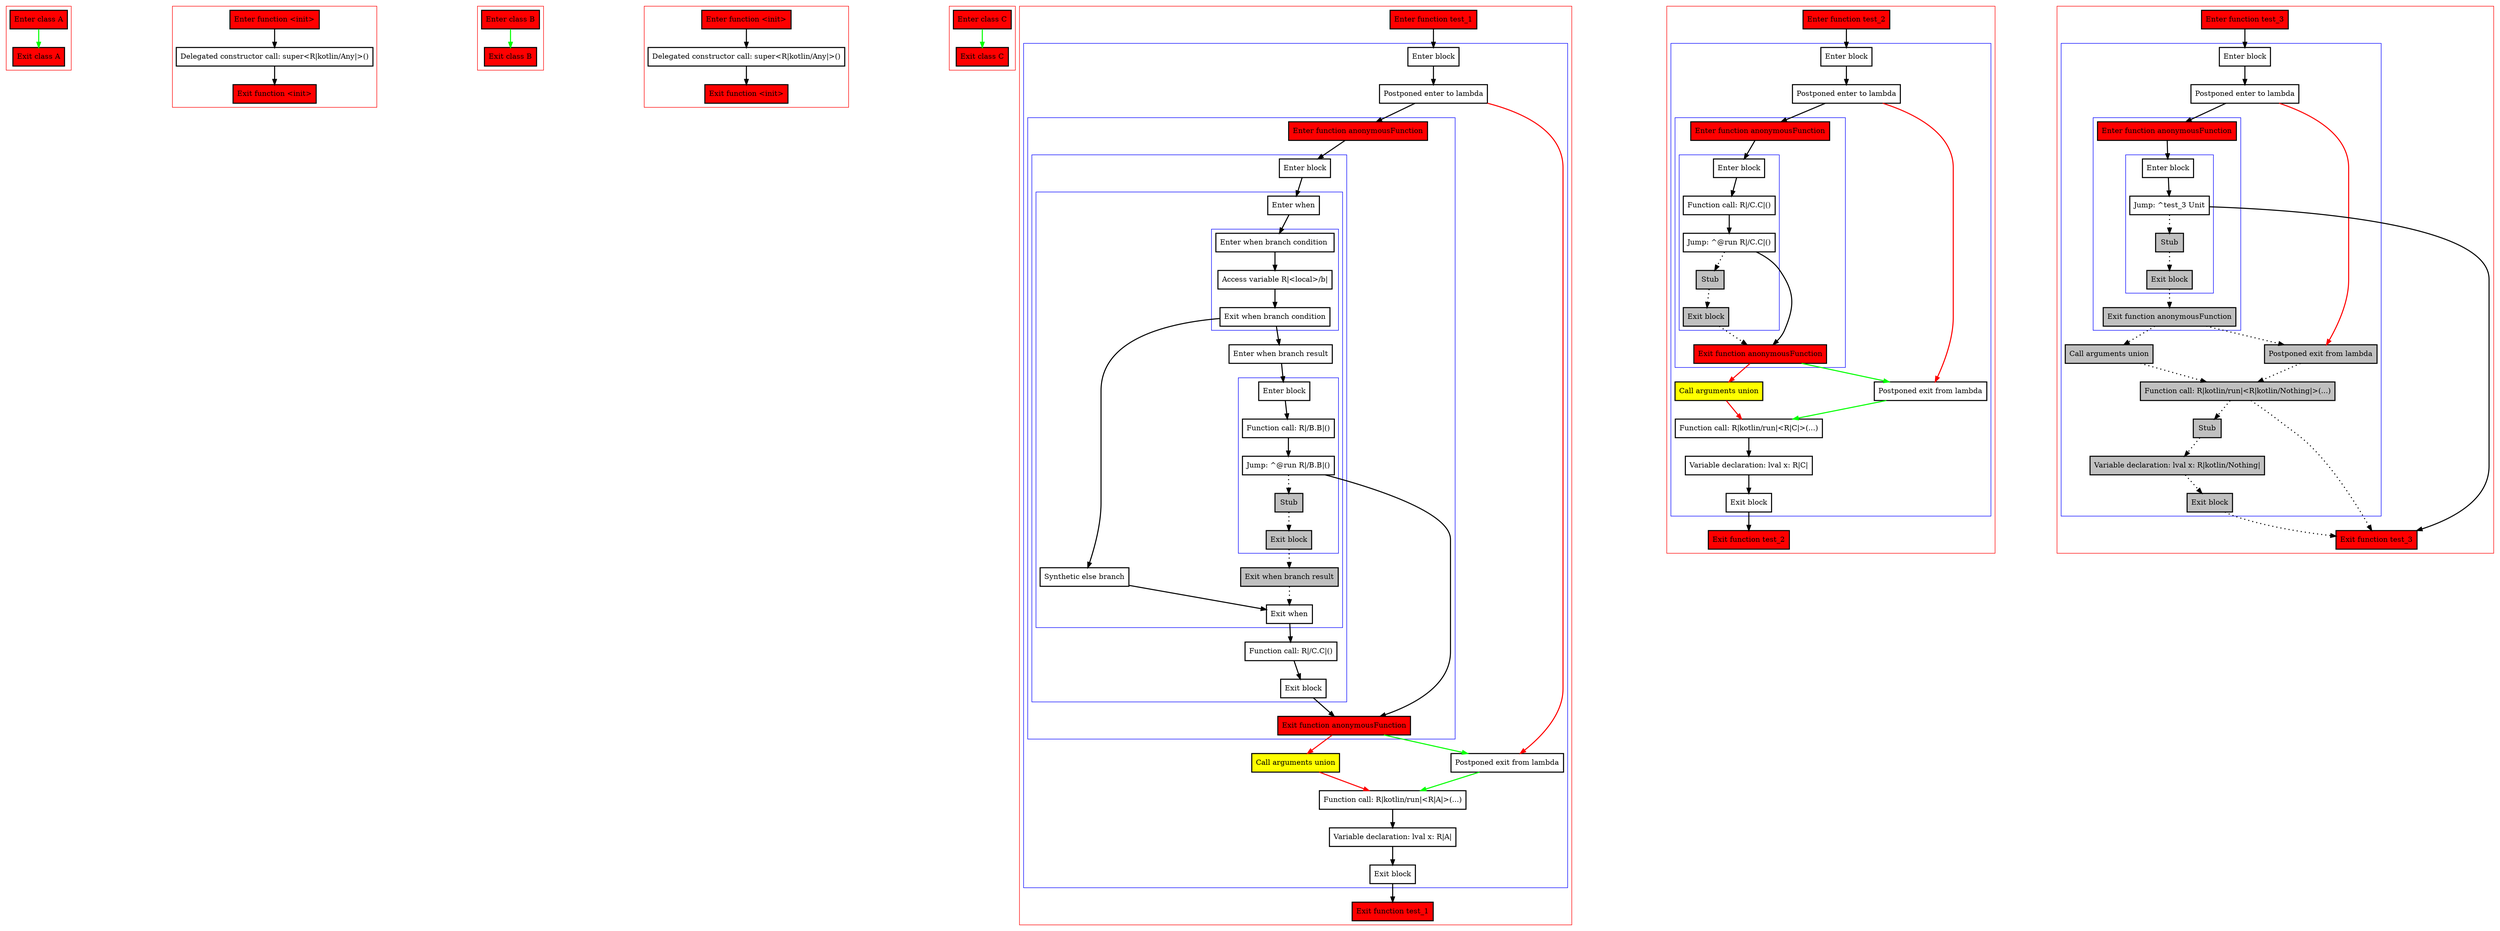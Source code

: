 digraph returnValuesFromLambda_kt {
    graph [nodesep=3]
    node [shape=box penwidth=2]
    edge [penwidth=2]

    subgraph cluster_0 {
        color=red
        0 [label="Enter class A" style="filled" fillcolor=red];
        1 [label="Exit class A" style="filled" fillcolor=red];
    }
    0 -> {1} [color=green];

    subgraph cluster_1 {
        color=red
        2 [label="Enter function <init>" style="filled" fillcolor=red];
        3 [label="Delegated constructor call: super<R|kotlin/Any|>()"];
        4 [label="Exit function <init>" style="filled" fillcolor=red];
    }
    2 -> {3};
    3 -> {4};

    subgraph cluster_2 {
        color=red
        5 [label="Enter class B" style="filled" fillcolor=red];
        6 [label="Exit class B" style="filled" fillcolor=red];
    }
    5 -> {6} [color=green];

    subgraph cluster_3 {
        color=red
        7 [label="Enter function <init>" style="filled" fillcolor=red];
        8 [label="Delegated constructor call: super<R|kotlin/Any|>()"];
        9 [label="Exit function <init>" style="filled" fillcolor=red];
    }
    7 -> {8};
    8 -> {9};

    subgraph cluster_4 {
        color=red
        10 [label="Enter class C" style="filled" fillcolor=red];
        11 [label="Exit class C" style="filled" fillcolor=red];
    }
    10 -> {11} [color=green];

    subgraph cluster_5 {
        color=red
        12 [label="Enter function test_1" style="filled" fillcolor=red];
        subgraph cluster_6 {
            color=blue
            13 [label="Enter block"];
            14 [label="Postponed enter to lambda"];
            subgraph cluster_7 {
                color=blue
                21 [label="Enter function anonymousFunction" style="filled" fillcolor=red];
                subgraph cluster_8 {
                    color=blue
                    22 [label="Enter block"];
                    subgraph cluster_9 {
                        color=blue
                        23 [label="Enter when"];
                        subgraph cluster_10 {
                            color=blue
                            24 [label="Enter when branch condition "];
                            25 [label="Access variable R|<local>/b|"];
                            26 [label="Exit when branch condition"];
                        }
                        27 [label="Synthetic else branch"];
                        28 [label="Enter when branch result"];
                        subgraph cluster_11 {
                            color=blue
                            29 [label="Enter block"];
                            30 [label="Function call: R|/B.B|()"];
                            31 [label="Jump: ^@run R|/B.B|()"];
                            32 [label="Stub" style="filled" fillcolor=gray];
                            33 [label="Exit block" style="filled" fillcolor=gray];
                        }
                        34 [label="Exit when branch result" style="filled" fillcolor=gray];
                        35 [label="Exit when"];
                    }
                    36 [label="Function call: R|/C.C|()"];
                    37 [label="Exit block"];
                }
                38 [label="Exit function anonymousFunction" style="filled" fillcolor=red];
            }
            15 [label="Call arguments union" style="filled" fillcolor=yellow];
            16 [label="Postponed exit from lambda"];
            17 [label="Function call: R|kotlin/run|<R|A|>(...)"];
            18 [label="Variable declaration: lval x: R|A|"];
            19 [label="Exit block"];
        }
        20 [label="Exit function test_1" style="filled" fillcolor=red];
    }
    12 -> {13};
    13 -> {14};
    14 -> {21};
    14 -> {16} [color=red];
    15 -> {17} [color=red];
    16 -> {17} [color=green];
    17 -> {18};
    18 -> {19};
    19 -> {20};
    21 -> {22};
    22 -> {23};
    23 -> {24};
    24 -> {25};
    25 -> {26};
    26 -> {28 27};
    27 -> {35};
    28 -> {29};
    29 -> {30};
    30 -> {31};
    31 -> {38};
    31 -> {32} [style=dotted];
    32 -> {33} [style=dotted];
    33 -> {34} [style=dotted];
    34 -> {35} [style=dotted];
    35 -> {36};
    36 -> {37};
    37 -> {38};
    38 -> {16} [color=green];
    38 -> {15} [color=red];

    subgraph cluster_12 {
        color=red
        39 [label="Enter function test_2" style="filled" fillcolor=red];
        subgraph cluster_13 {
            color=blue
            40 [label="Enter block"];
            41 [label="Postponed enter to lambda"];
            subgraph cluster_14 {
                color=blue
                48 [label="Enter function anonymousFunction" style="filled" fillcolor=red];
                subgraph cluster_15 {
                    color=blue
                    49 [label="Enter block"];
                    50 [label="Function call: R|/C.C|()"];
                    51 [label="Jump: ^@run R|/C.C|()"];
                    52 [label="Stub" style="filled" fillcolor=gray];
                    53 [label="Exit block" style="filled" fillcolor=gray];
                }
                54 [label="Exit function anonymousFunction" style="filled" fillcolor=red];
            }
            42 [label="Call arguments union" style="filled" fillcolor=yellow];
            43 [label="Postponed exit from lambda"];
            44 [label="Function call: R|kotlin/run|<R|C|>(...)"];
            45 [label="Variable declaration: lval x: R|C|"];
            46 [label="Exit block"];
        }
        47 [label="Exit function test_2" style="filled" fillcolor=red];
    }
    39 -> {40};
    40 -> {41};
    41 -> {48};
    41 -> {43} [color=red];
    42 -> {44} [color=red];
    43 -> {44} [color=green];
    44 -> {45};
    45 -> {46};
    46 -> {47};
    48 -> {49};
    49 -> {50};
    50 -> {51};
    51 -> {54};
    51 -> {52} [style=dotted];
    52 -> {53} [style=dotted];
    53 -> {54} [style=dotted];
    54 -> {43} [color=green];
    54 -> {42} [color=red];

    subgraph cluster_16 {
        color=red
        55 [label="Enter function test_3" style="filled" fillcolor=red];
        subgraph cluster_17 {
            color=blue
            56 [label="Enter block"];
            57 [label="Postponed enter to lambda"];
            subgraph cluster_18 {
                color=blue
                65 [label="Enter function anonymousFunction" style="filled" fillcolor=red];
                subgraph cluster_19 {
                    color=blue
                    66 [label="Enter block"];
                    67 [label="Jump: ^test_3 Unit"];
                    68 [label="Stub" style="filled" fillcolor=gray];
                    69 [label="Exit block" style="filled" fillcolor=gray];
                }
                70 [label="Exit function anonymousFunction" style="filled" fillcolor=red style="filled" fillcolor=gray];
            }
            58 [label="Call arguments union" style="filled" fillcolor=gray];
            59 [label="Postponed exit from lambda" style="filled" fillcolor=gray];
            60 [label="Function call: R|kotlin/run|<R|kotlin/Nothing|>(...)" style="filled" fillcolor=gray];
            61 [label="Stub" style="filled" fillcolor=gray];
            62 [label="Variable declaration: lval x: R|kotlin/Nothing|" style="filled" fillcolor=gray];
            63 [label="Exit block" style="filled" fillcolor=gray];
        }
        64 [label="Exit function test_3" style="filled" fillcolor=red];
    }
    55 -> {56};
    56 -> {57};
    57 -> {65};
    57 -> {59} [color=red];
    58 -> {60} [style=dotted];
    59 -> {60} [style=dotted];
    60 -> {64 61} [style=dotted];
    61 -> {62} [style=dotted];
    62 -> {63} [style=dotted];
    63 -> {64} [style=dotted];
    65 -> {66};
    66 -> {67};
    67 -> {64};
    67 -> {68} [style=dotted];
    68 -> {69} [style=dotted];
    69 -> {70} [style=dotted];
    70 -> {59 58} [style=dotted];

}
